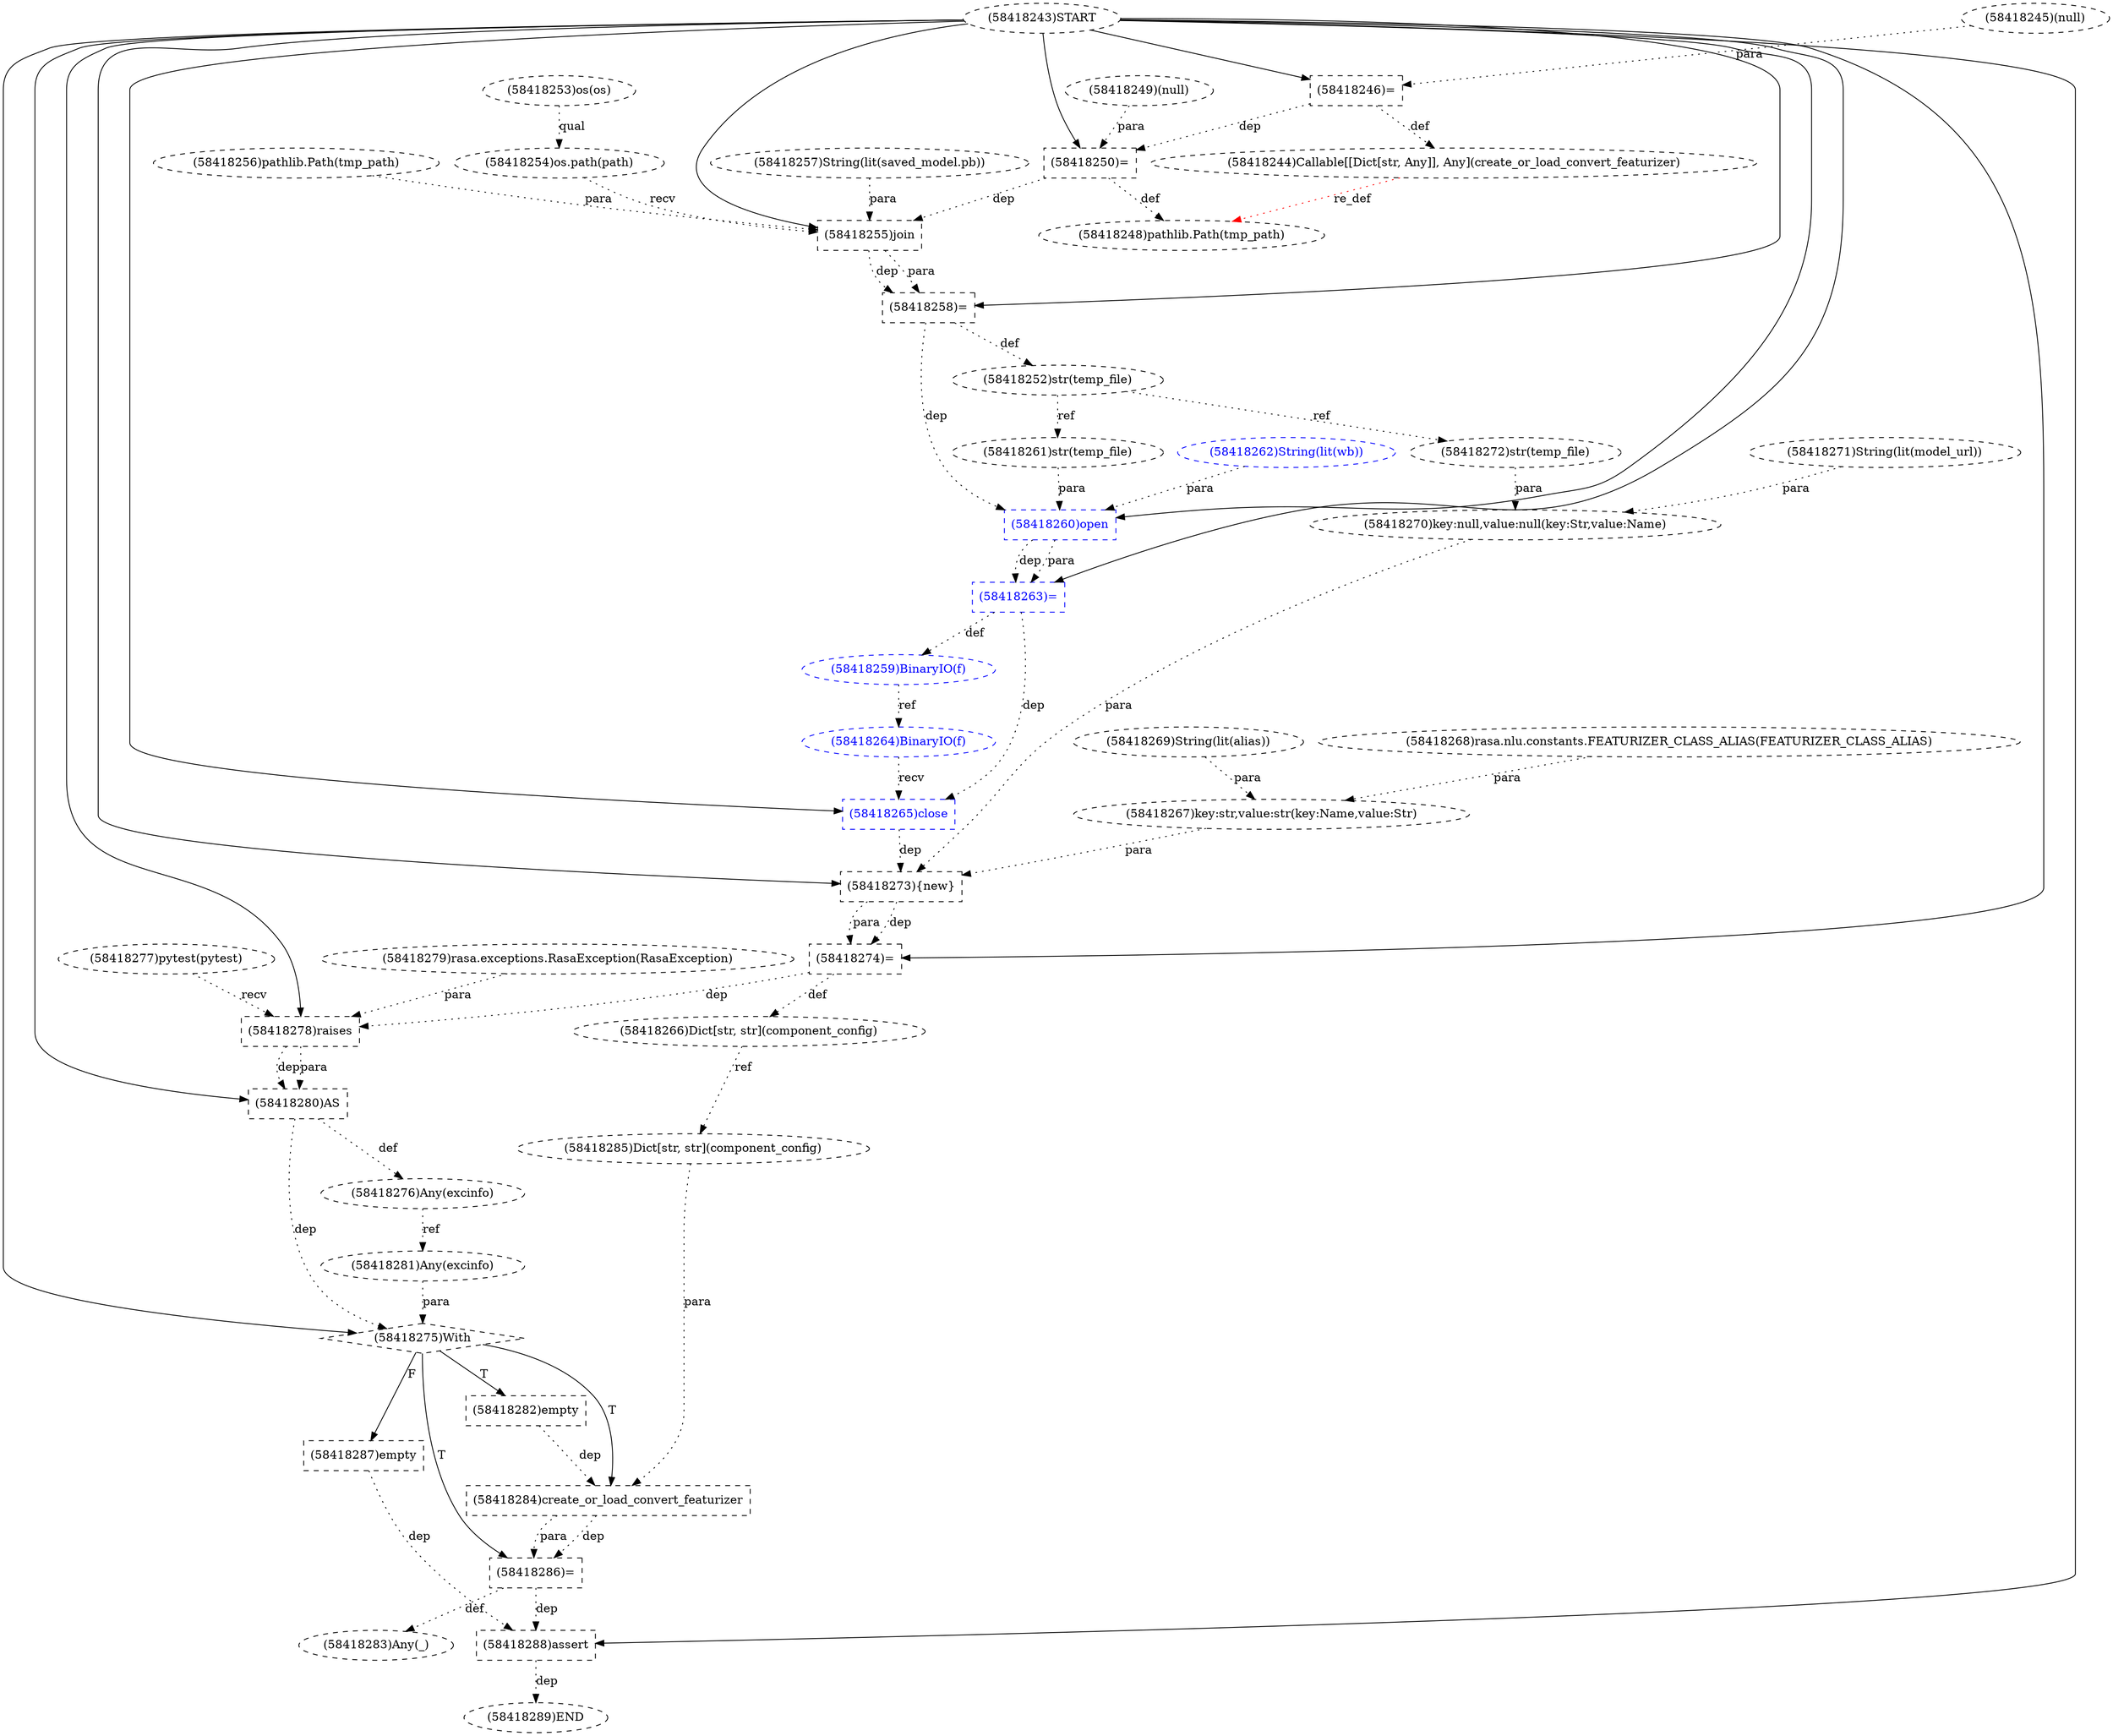 digraph G {
1 [label="(58418274)=" shape=box style=dashed]
2 [label="(58418243)START" style=dashed]
3 [label="(58418278)raises" shape=box style=dashed]
4 [label="(58418245)(null)" shape=ellipse style=dashed]
5 [label="(58418283)Any(_)" shape=ellipse style=dashed]
6 [label="(58418254)os.path(path)" shape=ellipse style=dashed]
7 [label="(58418279)rasa.exceptions.RasaException(RasaException)" shape=ellipse style=dashed]
8 [label="(58418282)empty" shape=box style=dashed]
9 [label="(58418249)(null)" shape=ellipse style=dashed]
10 [label="(58418257)String(lit(saved_model.pb))" shape=ellipse style=dashed]
11 [label="(58418280)AS" shape=box style=dashed]
12 [label="(58418288)assert" shape=box style=dashed]
13 [label="(58418261)str(temp_file)" shape=ellipse style=dashed]
14 [label="(58418273){new}" shape=box style=dashed]
15 [label="(58418284)create_or_load_convert_featurizer" shape=box style=dashed]
16 [label="(58418272)str(temp_file)" shape=ellipse style=dashed]
17 [label="(58418255)join" shape=box style=dashed]
18 [label="(58418287)empty" shape=box style=dashed]
19 [label="(58418256)pathlib.Path(tmp_path)" shape=ellipse style=dashed]
20 [label="(58418244)Callable[[Dict[str, Any]], Any](create_or_load_convert_featurizer)" shape=ellipse style=dashed]
21 [label="(58418263)=" shape=box style=dashed color=blue fontcolor=blue]
22 [label="(58418246)=" shape=box style=dashed]
23 [label="(58418266)Dict[str, str](component_config)" shape=ellipse style=dashed]
24 [label="(58418271)String(lit(model_url))" shape=ellipse style=dashed]
25 [label="(58418265)close" shape=box style=dashed color=blue fontcolor=blue]
26 [label="(58418250)=" shape=box style=dashed]
27 [label="(58418277)pytest(pytest)" shape=ellipse style=dashed]
28 [label="(58418275)With" shape=diamond style=dashed]
29 [label="(58418276)Any(excinfo)" shape=ellipse style=dashed]
30 [label="(58418285)Dict[str, str](component_config)" shape=ellipse style=dashed]
31 [label="(58418260)open" shape=box style=dashed color=blue fontcolor=blue]
32 [label="(58418269)String(lit(alias))" shape=ellipse style=dashed]
33 [label="(58418268)rasa.nlu.constants.FEATURIZER_CLASS_ALIAS(FEATURIZER_CLASS_ALIAS)" shape=ellipse style=dashed]
34 [label="(58418289)END" style=dashed]
35 [label="(58418253)os(os)" shape=ellipse style=dashed]
36 [label="(58418248)pathlib.Path(tmp_path)" shape=ellipse style=dashed]
37 [label="(58418258)=" shape=box style=dashed]
38 [label="(58418281)Any(excinfo)" shape=ellipse style=dashed]
39 [label="(58418262)String(lit(wb))" shape=ellipse style=dashed color=blue fontcolor=blue]
40 [label="(58418259)BinaryIO(f)" shape=ellipse style=dashed color=blue fontcolor=blue]
41 [label="(58418267)key:str,value:str(key:Name,value:Str)" shape=ellipse style=dashed]
42 [label="(58418270)key:null,value:null(key:Str,value:Name)" shape=ellipse style=dashed]
43 [label="(58418264)BinaryIO(f)" shape=ellipse style=dashed color=blue fontcolor=blue]
44 [label="(58418286)=" shape=box style=dashed]
45 [label="(58418252)str(temp_file)" shape=ellipse style=dashed]
2 -> 1 [label="" style=solid];
14 -> 1 [label="dep" style=dotted];
14 -> 1 [label="para" style=dotted];
2 -> 3 [label="" style=solid];
27 -> 3 [label="recv" style=dotted];
7 -> 3 [label="para" style=dotted];
1 -> 3 [label="dep" style=dotted];
44 -> 5 [label="def" style=dotted];
35 -> 6 [label="qual" style=dotted];
28 -> 8 [label="T"];
2 -> 11 [label="" style=solid];
3 -> 11 [label="dep" style=dotted];
3 -> 11 [label="para" style=dotted];
2 -> 12 [label="" style=solid];
18 -> 12 [label="dep" style=dotted];
44 -> 12 [label="dep" style=dotted];
45 -> 13 [label="ref" style=dotted];
2 -> 14 [label="" style=solid];
41 -> 14 [label="para" style=dotted];
42 -> 14 [label="para" style=dotted];
25 -> 14 [label="dep" style=dotted];
28 -> 15 [label="T"];
30 -> 15 [label="para" style=dotted];
8 -> 15 [label="dep" style=dotted];
45 -> 16 [label="ref" style=dotted];
2 -> 17 [label="" style=solid];
6 -> 17 [label="recv" style=dotted];
19 -> 17 [label="para" style=dotted];
10 -> 17 [label="para" style=dotted];
26 -> 17 [label="dep" style=dotted];
28 -> 18 [label="F"];
22 -> 20 [label="def" style=dotted];
2 -> 21 [label="" style=solid];
31 -> 21 [label="dep" style=dotted];
31 -> 21 [label="para" style=dotted];
2 -> 22 [label="" style=solid];
4 -> 22 [label="para" style=dotted];
1 -> 23 [label="def" style=dotted];
2 -> 25 [label="" style=solid];
43 -> 25 [label="recv" style=dotted];
21 -> 25 [label="dep" style=dotted];
2 -> 26 [label="" style=solid];
9 -> 26 [label="para" style=dotted];
22 -> 26 [label="dep" style=dotted];
2 -> 28 [label="" style=solid];
11 -> 28 [label="dep" style=dotted];
38 -> 28 [label="para" style=dotted];
11 -> 29 [label="def" style=dotted];
23 -> 30 [label="ref" style=dotted];
2 -> 31 [label="" style=solid];
13 -> 31 [label="para" style=dotted];
39 -> 31 [label="para" style=dotted];
37 -> 31 [label="dep" style=dotted];
12 -> 34 [label="dep" style=dotted];
26 -> 36 [label="def" style=dotted];
20 -> 36 [label="re_def" style=dotted color=red];
2 -> 37 [label="" style=solid];
17 -> 37 [label="dep" style=dotted];
17 -> 37 [label="para" style=dotted];
29 -> 38 [label="ref" style=dotted];
21 -> 40 [label="def" style=dotted];
33 -> 41 [label="para" style=dotted];
32 -> 41 [label="para" style=dotted];
24 -> 42 [label="para" style=dotted];
16 -> 42 [label="para" style=dotted];
40 -> 43 [label="ref" style=dotted];
28 -> 44 [label="T"];
15 -> 44 [label="dep" style=dotted];
15 -> 44 [label="para" style=dotted];
37 -> 45 [label="def" style=dotted];
}